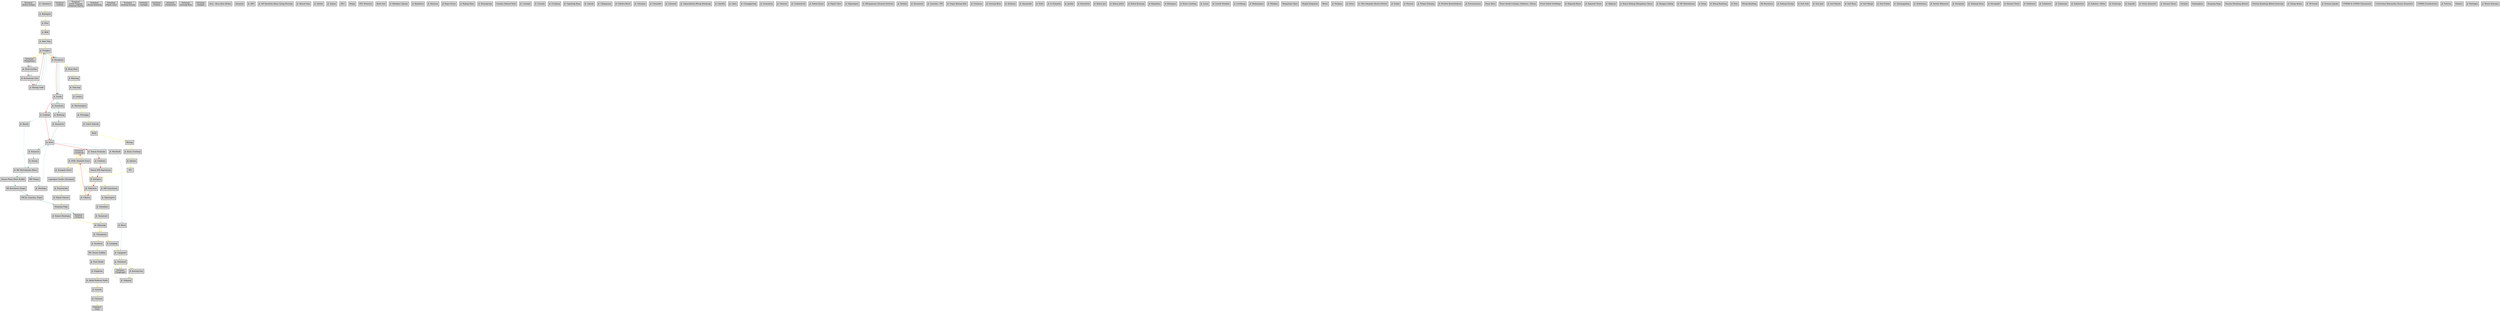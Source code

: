 digraph G{
    
    

    node [ style=filled, shape=rectangle, align=center]

    Ter1 [ label="Terminal 
Kebon Kalapa"]
    Ter2 [ label="Terminal 
Cicaheum"]
    Ter3 [ label="Terminal 
Dago"]
    Ter4 [ label="Terminal 
Ledeng"]
    Ter5 [ label="Terminal 
Ciroyom"]
    Ter6 [ label="Terminal 
Leuwi Panjang 
(Sukarno-Hatta)"]
    Ter7 [ label="Terminal 
Riung Bandung"]
    Ter8 [ label="Terminal 
Margahayu"]
    Ter9 [ label="Terminal 
Panghegar"]
    Ter10 [ label="Terminal 
Dipati Ukur"]
    Ter11 [ label="Terminal 
Sadang Serang"]
    Ter12 [ label="Terminal 
Caringin"]
    Ter13 [ label="Terminal 
Stasiun"]
    Ter14 [ label="Terminal 
Cimbuleuit"]
    Ter15 [ label="Terminal 
Gunung Batu"]
    Ter16 [ label="Terminal 
Sarijadi"]

    A1 [ label="Alun - Alun (Asia Afrika)"]
    A2 [ label="Antapani"]
    A3 [ label="Jl. ABC"]
    A4 [ label="Jl. Abdul Rahman Saleh"]
    A5 [ label="Jl. Aceh"]
    A6 [ label="Jl. AH Nasutlon (Raya Ujung Berung)"]
    A7 [ label="Jl. Ahmad Yani"]
    A8 [ label="Jl. Ambon"]
    A9 [ label="Jl. Arjuna"]

    B1 [ label="BEC"]
    B2 [ label="Binong"]
    B3 [ label="BIP (Dago)"]
    B4 [ label="Braga"]
    B5 [ label="BSM"]
    B6 [ label="BTC (Pasteur)"]
    B7 [ label="Bumi Asri"]
    B8 [ label="Jl. Babakan Ciparay"]
    B9 [ label="Jl. Baladewa"]
    B10 [ label="Jl. Balong Gede"]
    B11 [ label="Jl. Banceuy"]
    B12 [ label="Jl. Banda"]
    B13 [ label="Jl. Banteng"]
    B14 [ label="Jl. Bapa Husen"]
    B15 [ label="Jl. Belitung"]
    B16 [ label="Jl. BKR"]
    B17 [ label="Jl. Bojong Raya"]
    B18 [ label="Jl. Bojongloa"]
    B19 [ label="Jl. Buah Batu"]
    B20 [ label="Jl. Burangrang"]

    C1 [ label="Cicadas (Ahmad Yani)"]
    C2 [ label="Jl. Caringin"]
    C3 [ label="Jl. Cendana"]
    C4 [ label="Jl. Cibaduyut"]
    C5 [ label="Jl. Cicendo"]
    C6 [ label="Jl. Cicukang"]
    C7 [ label="Jl. Cigadung Raya"]
    C8 [ label="Jl. Cihampelas"]
    C9 [ label="Jl. Cijerah"]
    C10 [ label="Jl. Cikapayang"]
    C11 [ label="Jl. Cikutra"]
    C12 [ label="Jl. Cikutra Barat"]
    C13 [ label="Jl. Cimalaya"]
    C14 [ label="Jl. Cimandiri"]
    C15 [ label="Jl. Cimanuk"]
    C16 [ label="Jl. Cipaganti"]
    C17 [ label="Jl. Cipamokolan (Riung Bandung)"]
    C18 [ label="Jl. Cipedes"]
    C19 [ label="Jl. Cipto"]
    C20 [ label="Jl. Ciroyom"]
    C21 [ label="Jl. Cisanggarung"]
    C22 [ label="Jl. Cisaranten"]
    C23 [ label="Jl. Citarum"]
    C24 [ label="Jl. Ciumbuleuit"]

    D1 [ label="Jl. Dalem Kaum"]
    D2 [ label="Jl. Dewi Sartika"]
    D3 [ label="Jl. Dipati Ukur"]
    D4 [ label="Jl. Dipati Ukuran"]
    D5 [ label="Jl. Diponegoro"]
    D6 [ label="Jl. Diponogoro"]
    D7 [ label="Jl. DR Junjunan (Terusan Pasteur)"]
    D8 [ label="Jl. Dulatip"]
    D9 [ label="Jl. Dursasana"]

    E1 [ label="Jl. Eyckman"]

    G1 [ label="Jl. Ganesha - ITB"]
    G2 [ label="Jl. Garuda"]
    G3 [ label="Jl. Gatot Subroto"]
    G4 [ label="Jl. Geger Kalong Hilir"]
    G5 [ label="Jl. Gunawan"]
    G6 [ label="Jl. Gunung Batu"]

    H1 [ label="Jl. Halimun"]
    H2 [ label="Jl. Hasanudin"]
    H3 [ label="Jl. Holis"]

    I1 [ label="ITB (Jl. Ganesha, Dago)"]
    I2 [ label="Jl. Ir H Juanda"]
    I3 [ label="Istana Plaza (Pasir Kaliki)"]

    J1 [ label="Jl. Jakarta"]
    J2 [ label="Jl. Jamika"]

    K1 [ label="Jl. Karang Sari"]
    K2 [ label="Jl. Karapitan"]
    K3 [ label="Jl. Karawitan"]
    K4 [ label="Jl. Katamso"]
    K5 [ label="Jl. Kautamaan lstri"]
    K6 [ label="Jl. Kebon Jati"]
    K7 [ label="Jl. Kebon JuKut"]
    K8 [ label="Jl. Kebon Kawung"]
    K9 [ label="Jl. Kepatihan"]
    K10 [ label="Jl. Kiara Condong"]
    K11 [ label="Jl. Kliningan"]
    K12 [ label="Jl. Kiara Condong"]

    L1 [ label="Jl. Lamping"]
    L2 [ label="Jl. Laswi"]
    L3 [ label="Jl. Lemah Nendeut"]
    L4 [ label="Jl. Lernbong"]
    L5 [ label="Jl. Lodaya"]
    L6 [ label="Jl. Lombok"]
    L7 [ label="Lapangan Gasibu (Surapati)"]

    M1 [ label="Jl. Madanegara"]
    M2 [ label="Jl. Malabar"]
    M3 [ label="Jl. Martanegara"]
    M4 [ label="Jl. Merdeka"]
    M5 [ label="Jl. Moh Toha"]
    M6 [ label="Margahayu Raya"]
    M7 [ label="Masjid lstiqamah"]
    M8 [ label="Metro"]

    N1 [ label="Jl. Naripan"]

    O1 [ label="Jl. Otten"]
    O2 [ label="Jl. Otto lskandar dinata (Otista)"]

    P1 [ label="Jl. Pahlawan"]
    P2 [ label="Jl. Pajajaran"]
    P3 [ label="Jl. Panatayuda"]
    P4 [ label="Jl. Pandu"]
    P5 [ label="Jl. Pasir Kaliki"]
    P6 [ label="Jl. Pasteur"]
    P7 [ label="Jl. Pelajar Pejuang"]
    P8 [ label="Jl. Perintis Kemerdekaan"]
    P9 [ label="Jl. Peta"]
    P10 [ label="Jl. PHH. Mustofa (Suci)"]
    P11 [ label="Jl. Pungkur"]
    P12 [ label="Jl. Purnawarman"]
    P13 [ label="Pasar Baru"]
    P14 [ label="Pasar Induk Caringin {Sukarno - Hatta)"]
    P15 [ label="Pasar Induk GedeBage"]
    
    R1 [ label="Jl. Rajawali Barat"]
    R2 [ label="Jl. Rajawali Timur"]
    R3 [ label="Jl. Rajiman"]
    R4 [ label="Jl. Ranca Bolang (Margahayu Raya)"]
    R5 [ label="Jl. Rangga Gading"]
    R6 [ label="Jl. RE Martadinata"]
    R7 [ label="Jl. RE Martadinata (Riau)"]
    R8 [ label="Jl. Reog"]
    R9 [ label="Jl. Riung Bandung"]
    R10 [ label="Jl. Rivai"]
    R11 [ label="Jl. Rum"]
    R12 [ label="Riung Bandung"]
    R13 [ label="RS Boromeus"]
    R14 [ label="RS Boromeus (Dago)"]
    R15 [ label="RS. Hasan Sadikin"]

    S1 [ label="Jl. Sadang Serang"]
    S2 [ label="Jl. Sancang"]
    S3 [ label="Jl. Sari Asih"]
    S4 [ label="Jl. Sari Jadi"]
    S5 [ label="Jl. Sari Manah"]
    S6 [ label="Jl. Sari Rasa"]
    S7 [ label="Jl. Sari Wangi"]
    S8 [ label="Jl. Sari Endah"]
    S9 [ label="Jl. Sawunggaling"]
    S10 [ label="Jl. Sederhana"]
    S11 [ label="Jl. Sentot Alibasyah"]
    S12 [ label="Jl. Seram"]
    S13 [ label="Jl. Sernpuna"]
    S14 [ label="Jl. Setiabudi"]
    S15 [ label="Jl. Siliwangi"]
    S16 [ label="Jl. Sindang Sirna"]
    S17 [ label="Jl. Sirnagalih"]
    S18 [ label="Jl. Stasiun Timur"]
    S19 [ label="Jl. Sudirman"]
    S20 [ label="Jl. Sukabumi"]
    S21 [ label="Jl. Sukajadi"]
    S22 [ label="Jl. Sukamaju"]
    S23 [ label="Jl. Sukamulya"]
    S24 [ label="Jl. Sukarno - Hatta"]
    S25 [ label="Jl. Sulanjana"]
    S26 [ label="Jl. Sulawesi"]
    S27 [ label="Jl. Sumatera"]
    S28 [ label="Jl. Sumbawa"]
    S29 [ label="Jl. Sumur Bandung"]
    S30 [ label="Jl. Sunda"]
    S31 [ label="Jl. Suniaraja"]
    S32 [ label="Jl. Supadio"]
    S33 [ label="Jl. Surapati (Suci)"]
    S34 [ label="Jl. Surya Sumantri"]
    S35 [ label="Jl. Stasiun Timur"]
    S36 [ label="Sarijadi"]
    S37 [ label="Simpang Dago"]
    S38 [ label="Sindanglaya"]
    S39 [ label="Simpang Dago"]
    S40 [ label="Stasiun Bandung (Barat)"]
    S41 [ label="Stasiun Bandung (Kebon Kawung)"]

    T1 [ label="Jl. Talaga Bodas"]
    T2 [ label="Jl. Taman Pramuka"]
    T3 [ label="Jl. Tamansari"]
    T4 [ label="Jl. TB lsmail"]
    T5 [ label="Jl. Terusan Jamika"]
    T6 [ label="Jl. Turangga"]
    T7 [ label="Taman WR Supratman"]

    U1 [ label="UNISBA & UNPAS (Tamansari)"]
    U2 [ label="Universitas Maranatha (Surya Sumantri)"]
    U3 [ label="UNPAR (Ciumbuleuit)"]

    V1 [ label="Jl. Veteran"]
    V2 [ label="Viaduct"]

    W1 [ label="Jl. Waringrn"]
    W2 [ label="Jl. Wastu Kencana"]
    W3 [ label="Jl. Westhoff"]
    W4 [ label="Jl. WR Supratman"]

    edge [ color=yellow] // Rute 1: Abdul Muis (Kebon Kelapa) - Cicaheum via Binong
    Ter8 -> P11 -> K2 -> B19 -> B13 -> S2 -> L5 -> M3 -> T6 -> G3 -> B5 -> B2 -> K10 -> J1 -> W5 -> K4 -> P1 -> C11 -> P10 -> Ter2
    
    edge [ color=red] // Rute 2: Abdul Muis (Kebon Kelapa) - Cicaheum via Aceh
    Ter8 -> D2 -> K5 -> B10 -> P11 -> K2 -> S30 -> L6 -> A5 -> T2 -> C3 -> T7 -> K4 -> P1 -> C11 -> P10 -> Ter2

    edge [ color=mediumseagreen] // Rute 3: Abdul Muis (Kebon Kelapa) - Dago
    Ter8 -> D2 -> K5 -> B10 -> P11 -> K2 -> S30 -> S28 -> B15 -> S27 -> A5 -> S26 -> S12 -> R7 -> I3 -> R14 -> I1 -> S37 -> Ter5

    edge [ color=skyblue] // Rute 4: Abdul Muis (Kebon Kelapa) - Ledeng
    Ter8 -> D2 -> K5 -> B10 -> P11 -> K2 -> S30 -> S28 -> L6 -> B12 -> R7 -> B3 -> M4 -> A5 -> W3 -> R10 -> C16 -> S14 -> K1 -> S21 -> S14 -> Ter9

    edge [ color=gold] // Rute 5: Cibaduyut - Kebon Kelapa
    C4 -> B18 -> P9 -> B16 -> M5 -> P11 -> Ter8

    edge [ color=gold] // Rute 6: Cicaheum - Ciroyom
    Ter2 -> P10 -> S33 -> L7 -> P3 -> D4 -> S37 -> S29 -> S15 -> C8 -> E1 -> R15 -> P5 -> P2 -> A4 -> G2 -> C20 -> Ter3

    edge [ color=gold] // Rute 7: Cicaheum - Ledeng
    Ter2 -> P10 -> K4 -> W4 -> D6 -> S25 -> T3 -> S15 -> C8 -> L1 -> C16 -> S14 -> K1 -> S21 -> S14 -> Ter9


}